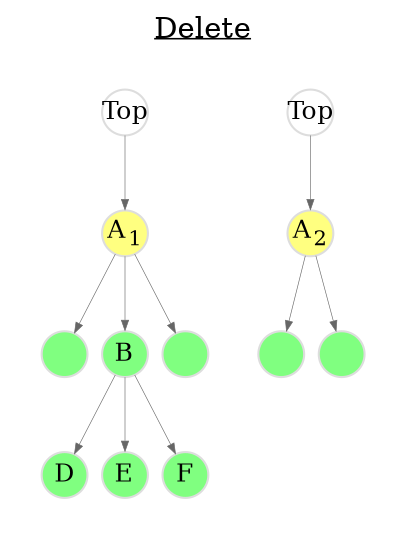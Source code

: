 digraph resize_partition {
	graph [
		rankdir="TB"
		bgcolor="white"
		color="white"
		nodesep="0.1"
		ranksep="0.5"
		labelloc="t"
		label=<<U>Delete</U>>
	];

	node [
		fontsize="12"
		style="solid"
		width="0.3"
		height="0.3"
		fixedsize="true"
		penwidth="1.0"
		color="#DDDDDD"
	];

	edge [
		penwidth="0.3"
		color="#666666"
		arrowsize="0.5"
	];


	subgraph cluster1 {
		color=transparent;
		labelloc="t"
		label=""

		at [ label=<Top>                                              ];
		a1 [ label=<A<SUB>1</SUB>> style="filled" fillcolor="#ffff80" ];
		a2 [ label=<>              style="filled" fillcolor="#80ff80" ];
		a3 [ label=<B>             style="filled" fillcolor="#80ff80" ];
		a4 [ label=<>              style="filled" fillcolor="#80ff80" ];
		a5 [ label=<D>             style="filled" fillcolor="#80ff80" ];
		a6 [ label=<E>             style="filled" fillcolor="#80ff80" ];
		a7 [ label=<F>             style="filled" fillcolor="#80ff80" ];

		at -> a1;
		a1 -> a2;
		a1 -> a3;
		a1 -> a4;
		a3 -> a5;
		a3 -> a6;
		a3 -> a7;
	}

	subgraph cluster2 {
		color=transparent;
		labelloc="t"
		label=""

		bt [ label=<Top>                                              ];
		b1 [ label=<A<SUB>2</SUB>> style="filled" fillcolor="#ffff80" ];
		b2 [ label=<>              style="filled" fillcolor="#80ff80" ];
		b4 [ label=<>              style="filled" fillcolor="#80ff80" ];

		bt -> b1;
		b1 -> b2;
		b1 -> b4;
	}
}

